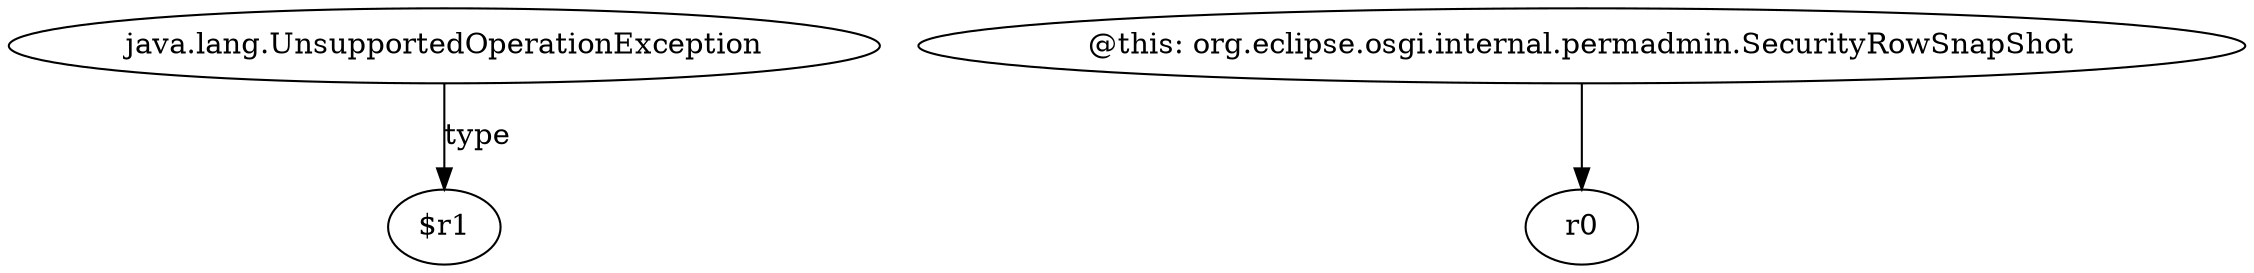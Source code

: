 digraph g {
0[label="java.lang.UnsupportedOperationException"]
1[label="$r1"]
0->1[label="type"]
2[label="@this: org.eclipse.osgi.internal.permadmin.SecurityRowSnapShot"]
3[label="r0"]
2->3[label=""]
}